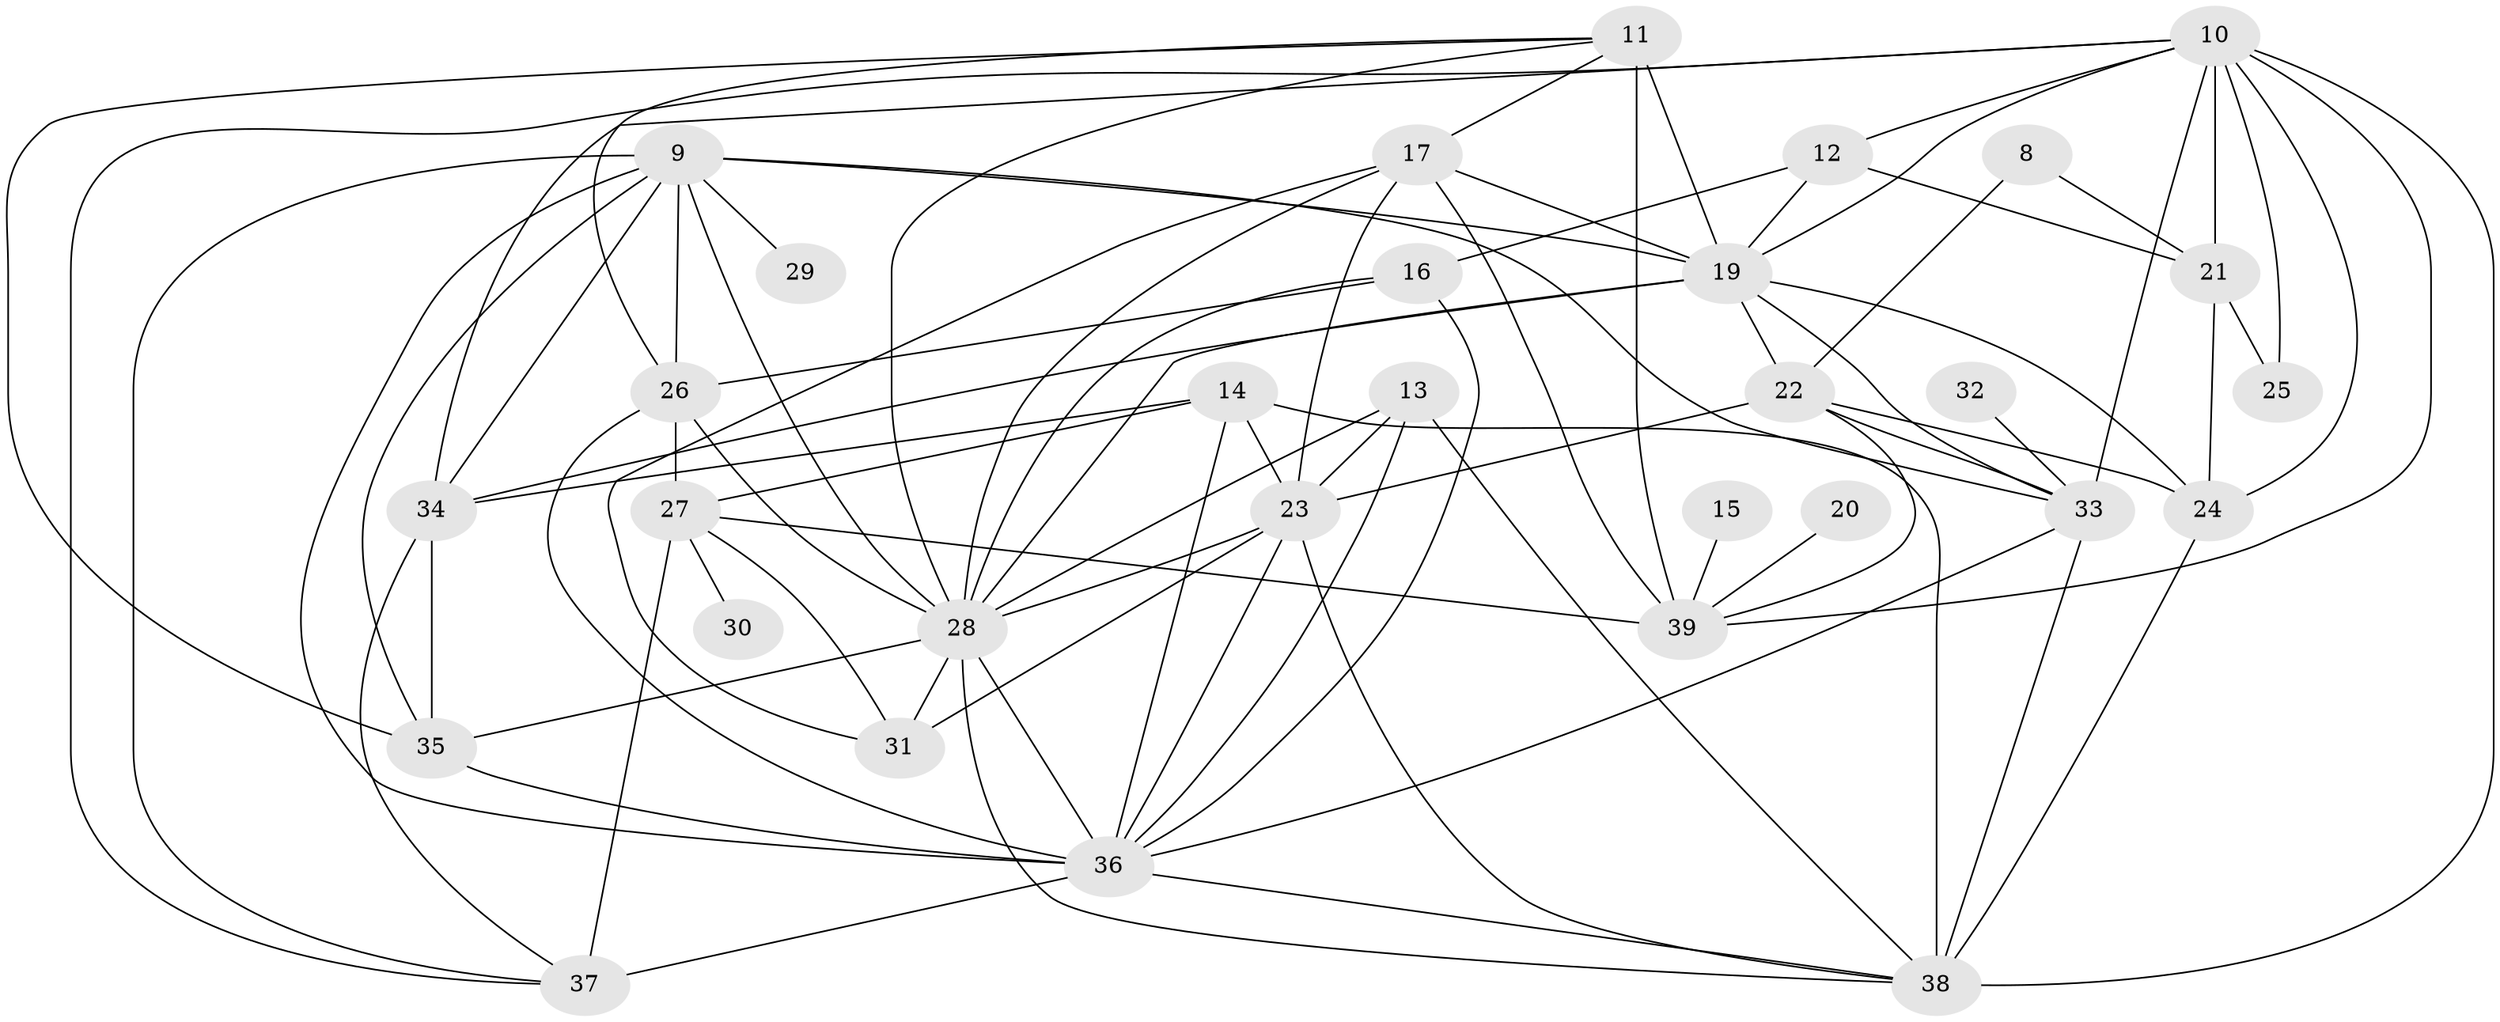 // original degree distribution, {3: 0.2047244094488189, 5: 0.07086614173228346, 2: 0.25196850393700787, 0: 0.06299212598425197, 1: 0.14960629921259844, 7: 0.031496062992125984, 4: 0.14173228346456693, 6: 0.07874015748031496, 8: 0.007874015748031496}
// Generated by graph-tools (version 1.1) at 2025/35/03/04/25 23:35:52]
// undirected, 31 vertices, 84 edges
graph export_dot {
  node [color=gray90,style=filled];
  8;
  9;
  10;
  11;
  12;
  13;
  14;
  15;
  16;
  17;
  19;
  20;
  21;
  22;
  23;
  24;
  25;
  26;
  27;
  28;
  29;
  30;
  31;
  32;
  33;
  34;
  35;
  36;
  37;
  38;
  39;
  8 -- 21 [weight=1.0];
  8 -- 22 [weight=1.0];
  9 -- 19 [weight=1.0];
  9 -- 26 [weight=1.0];
  9 -- 28 [weight=1.0];
  9 -- 29 [weight=1.0];
  9 -- 33 [weight=2.0];
  9 -- 34 [weight=1.0];
  9 -- 35 [weight=1.0];
  9 -- 36 [weight=1.0];
  9 -- 37 [weight=1.0];
  10 -- 12 [weight=1.0];
  10 -- 19 [weight=1.0];
  10 -- 21 [weight=1.0];
  10 -- 24 [weight=1.0];
  10 -- 25 [weight=1.0];
  10 -- 33 [weight=1.0];
  10 -- 34 [weight=1.0];
  10 -- 37 [weight=1.0];
  10 -- 38 [weight=2.0];
  10 -- 39 [weight=1.0];
  11 -- 17 [weight=1.0];
  11 -- 19 [weight=3.0];
  11 -- 26 [weight=1.0];
  11 -- 28 [weight=1.0];
  11 -- 35 [weight=1.0];
  11 -- 39 [weight=2.0];
  12 -- 16 [weight=1.0];
  12 -- 19 [weight=1.0];
  12 -- 21 [weight=1.0];
  13 -- 23 [weight=1.0];
  13 -- 28 [weight=2.0];
  13 -- 36 [weight=1.0];
  13 -- 38 [weight=1.0];
  14 -- 23 [weight=1.0];
  14 -- 27 [weight=2.0];
  14 -- 34 [weight=1.0];
  14 -- 36 [weight=1.0];
  14 -- 38 [weight=1.0];
  15 -- 39 [weight=1.0];
  16 -- 26 [weight=1.0];
  16 -- 28 [weight=1.0];
  16 -- 36 [weight=1.0];
  17 -- 19 [weight=1.0];
  17 -- 23 [weight=1.0];
  17 -- 28 [weight=1.0];
  17 -- 31 [weight=1.0];
  17 -- 39 [weight=1.0];
  19 -- 22 [weight=1.0];
  19 -- 24 [weight=1.0];
  19 -- 28 [weight=1.0];
  19 -- 33 [weight=1.0];
  19 -- 34 [weight=2.0];
  20 -- 39 [weight=1.0];
  21 -- 24 [weight=1.0];
  21 -- 25 [weight=1.0];
  22 -- 23 [weight=1.0];
  22 -- 24 [weight=3.0];
  22 -- 33 [weight=1.0];
  22 -- 39 [weight=1.0];
  23 -- 28 [weight=1.0];
  23 -- 31 [weight=1.0];
  23 -- 36 [weight=1.0];
  23 -- 38 [weight=1.0];
  24 -- 38 [weight=1.0];
  26 -- 27 [weight=1.0];
  26 -- 28 [weight=2.0];
  26 -- 36 [weight=1.0];
  27 -- 30 [weight=1.0];
  27 -- 31 [weight=1.0];
  27 -- 37 [weight=2.0];
  27 -- 39 [weight=1.0];
  28 -- 31 [weight=1.0];
  28 -- 35 [weight=1.0];
  28 -- 36 [weight=1.0];
  28 -- 38 [weight=1.0];
  32 -- 33 [weight=1.0];
  33 -- 36 [weight=1.0];
  33 -- 38 [weight=1.0];
  34 -- 35 [weight=1.0];
  34 -- 37 [weight=1.0];
  35 -- 36 [weight=1.0];
  36 -- 37 [weight=2.0];
  36 -- 38 [weight=1.0];
}
